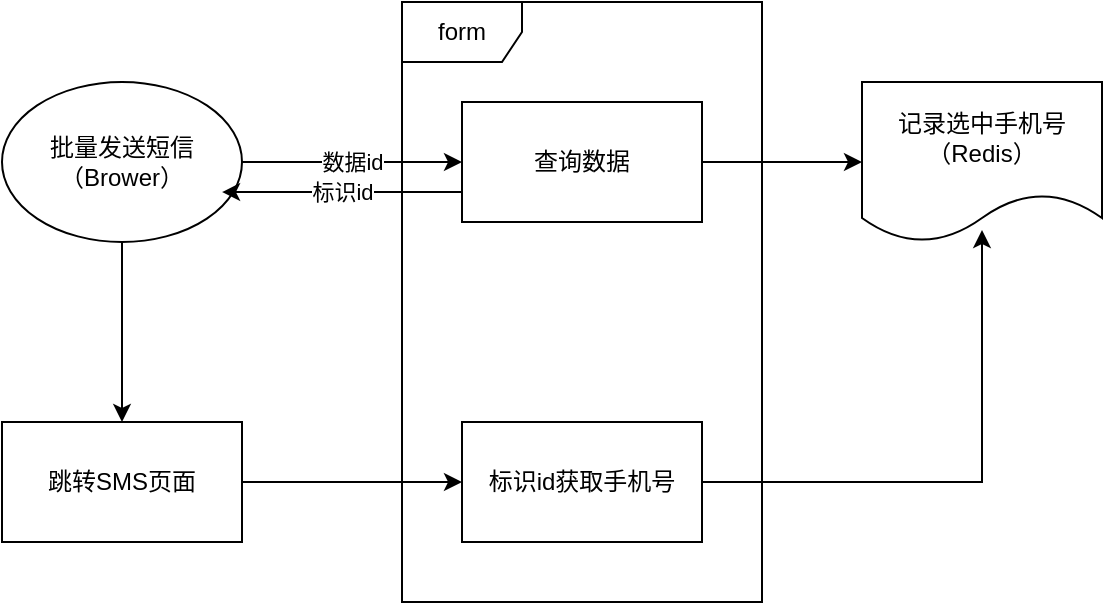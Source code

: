 <mxfile version="13.7.9" type="github">
  <diagram id="wBptbbUKilriouOjg9gn" name="第 1 页">
    <mxGraphModel dx="1422" dy="764" grid="1" gridSize="10" guides="1" tooltips="1" connect="1" arrows="1" fold="1" page="1" pageScale="1" pageWidth="827" pageHeight="1169" math="0" shadow="0">
      <root>
        <mxCell id="0" />
        <mxCell id="1" parent="0" />
        <mxCell id="wqrN-mfLRdxK1pLGfhty-4" value="数据id" style="edgeStyle=orthogonalEdgeStyle;rounded=0;orthogonalLoop=1;jettySize=auto;html=1;exitX=1;exitY=0.5;exitDx=0;exitDy=0;" edge="1" parent="1" source="wqrN-mfLRdxK1pLGfhty-1" target="wqrN-mfLRdxK1pLGfhty-3">
          <mxGeometry relative="1" as="geometry" />
        </mxCell>
        <mxCell id="wqrN-mfLRdxK1pLGfhty-11" style="edgeStyle=orthogonalEdgeStyle;rounded=0;orthogonalLoop=1;jettySize=auto;html=1;exitX=0.5;exitY=1;exitDx=0;exitDy=0;entryX=0.5;entryY=0;entryDx=0;entryDy=0;" edge="1" parent="1" source="wqrN-mfLRdxK1pLGfhty-1" target="wqrN-mfLRdxK1pLGfhty-12">
          <mxGeometry relative="1" as="geometry">
            <mxPoint x="110" y="410" as="targetPoint" />
          </mxGeometry>
        </mxCell>
        <mxCell id="wqrN-mfLRdxK1pLGfhty-1" value="批量发送短信&lt;br&gt;（Brower）" style="ellipse;whiteSpace=wrap;html=1;" vertex="1" parent="1">
          <mxGeometry x="50" y="270" width="120" height="80" as="geometry" />
        </mxCell>
        <mxCell id="wqrN-mfLRdxK1pLGfhty-2" value="form" style="shape=umlFrame;whiteSpace=wrap;html=1;" vertex="1" parent="1">
          <mxGeometry x="250" y="230" width="180" height="300" as="geometry" />
        </mxCell>
        <mxCell id="wqrN-mfLRdxK1pLGfhty-6" style="edgeStyle=orthogonalEdgeStyle;rounded=0;orthogonalLoop=1;jettySize=auto;html=1;entryX=0;entryY=0.5;entryDx=0;entryDy=0;" edge="1" parent="1" source="wqrN-mfLRdxK1pLGfhty-3" target="wqrN-mfLRdxK1pLGfhty-5">
          <mxGeometry relative="1" as="geometry" />
        </mxCell>
        <mxCell id="wqrN-mfLRdxK1pLGfhty-10" value="标识id" style="edgeStyle=orthogonalEdgeStyle;rounded=0;orthogonalLoop=1;jettySize=auto;html=1;exitX=0;exitY=0.75;exitDx=0;exitDy=0;entryX=0.917;entryY=0.688;entryDx=0;entryDy=0;entryPerimeter=0;" edge="1" parent="1" source="wqrN-mfLRdxK1pLGfhty-3" target="wqrN-mfLRdxK1pLGfhty-1">
          <mxGeometry relative="1" as="geometry" />
        </mxCell>
        <mxCell id="wqrN-mfLRdxK1pLGfhty-3" value="查询数据" style="rounded=0;whiteSpace=wrap;html=1;" vertex="1" parent="1">
          <mxGeometry x="280" y="280" width="120" height="60" as="geometry" />
        </mxCell>
        <mxCell id="wqrN-mfLRdxK1pLGfhty-5" value="记录选中手机号&lt;br&gt;（Redis）" style="shape=document;whiteSpace=wrap;html=1;boundedLbl=1;" vertex="1" parent="1">
          <mxGeometry x="480" y="270" width="120" height="80" as="geometry" />
        </mxCell>
        <mxCell id="wqrN-mfLRdxK1pLGfhty-14" value="" style="edgeStyle=orthogonalEdgeStyle;rounded=0;orthogonalLoop=1;jettySize=auto;html=1;entryX=0;entryY=0.5;entryDx=0;entryDy=0;" edge="1" parent="1" source="wqrN-mfLRdxK1pLGfhty-12" target="wqrN-mfLRdxK1pLGfhty-13">
          <mxGeometry relative="1" as="geometry" />
        </mxCell>
        <mxCell id="wqrN-mfLRdxK1pLGfhty-12" value="跳转SMS页面" style="rounded=0;whiteSpace=wrap;html=1;" vertex="1" parent="1">
          <mxGeometry x="50" y="440" width="120" height="60" as="geometry" />
        </mxCell>
        <mxCell id="wqrN-mfLRdxK1pLGfhty-16" style="edgeStyle=orthogonalEdgeStyle;rounded=0;orthogonalLoop=1;jettySize=auto;html=1;entryX=0.5;entryY=0.925;entryDx=0;entryDy=0;entryPerimeter=0;" edge="1" parent="1" source="wqrN-mfLRdxK1pLGfhty-13" target="wqrN-mfLRdxK1pLGfhty-5">
          <mxGeometry relative="1" as="geometry">
            <mxPoint x="540" y="360" as="targetPoint" />
          </mxGeometry>
        </mxCell>
        <mxCell id="wqrN-mfLRdxK1pLGfhty-13" value="标识id获取手机号" style="rounded=0;whiteSpace=wrap;html=1;" vertex="1" parent="1">
          <mxGeometry x="280" y="440" width="120" height="60" as="geometry" />
        </mxCell>
      </root>
    </mxGraphModel>
  </diagram>
</mxfile>
